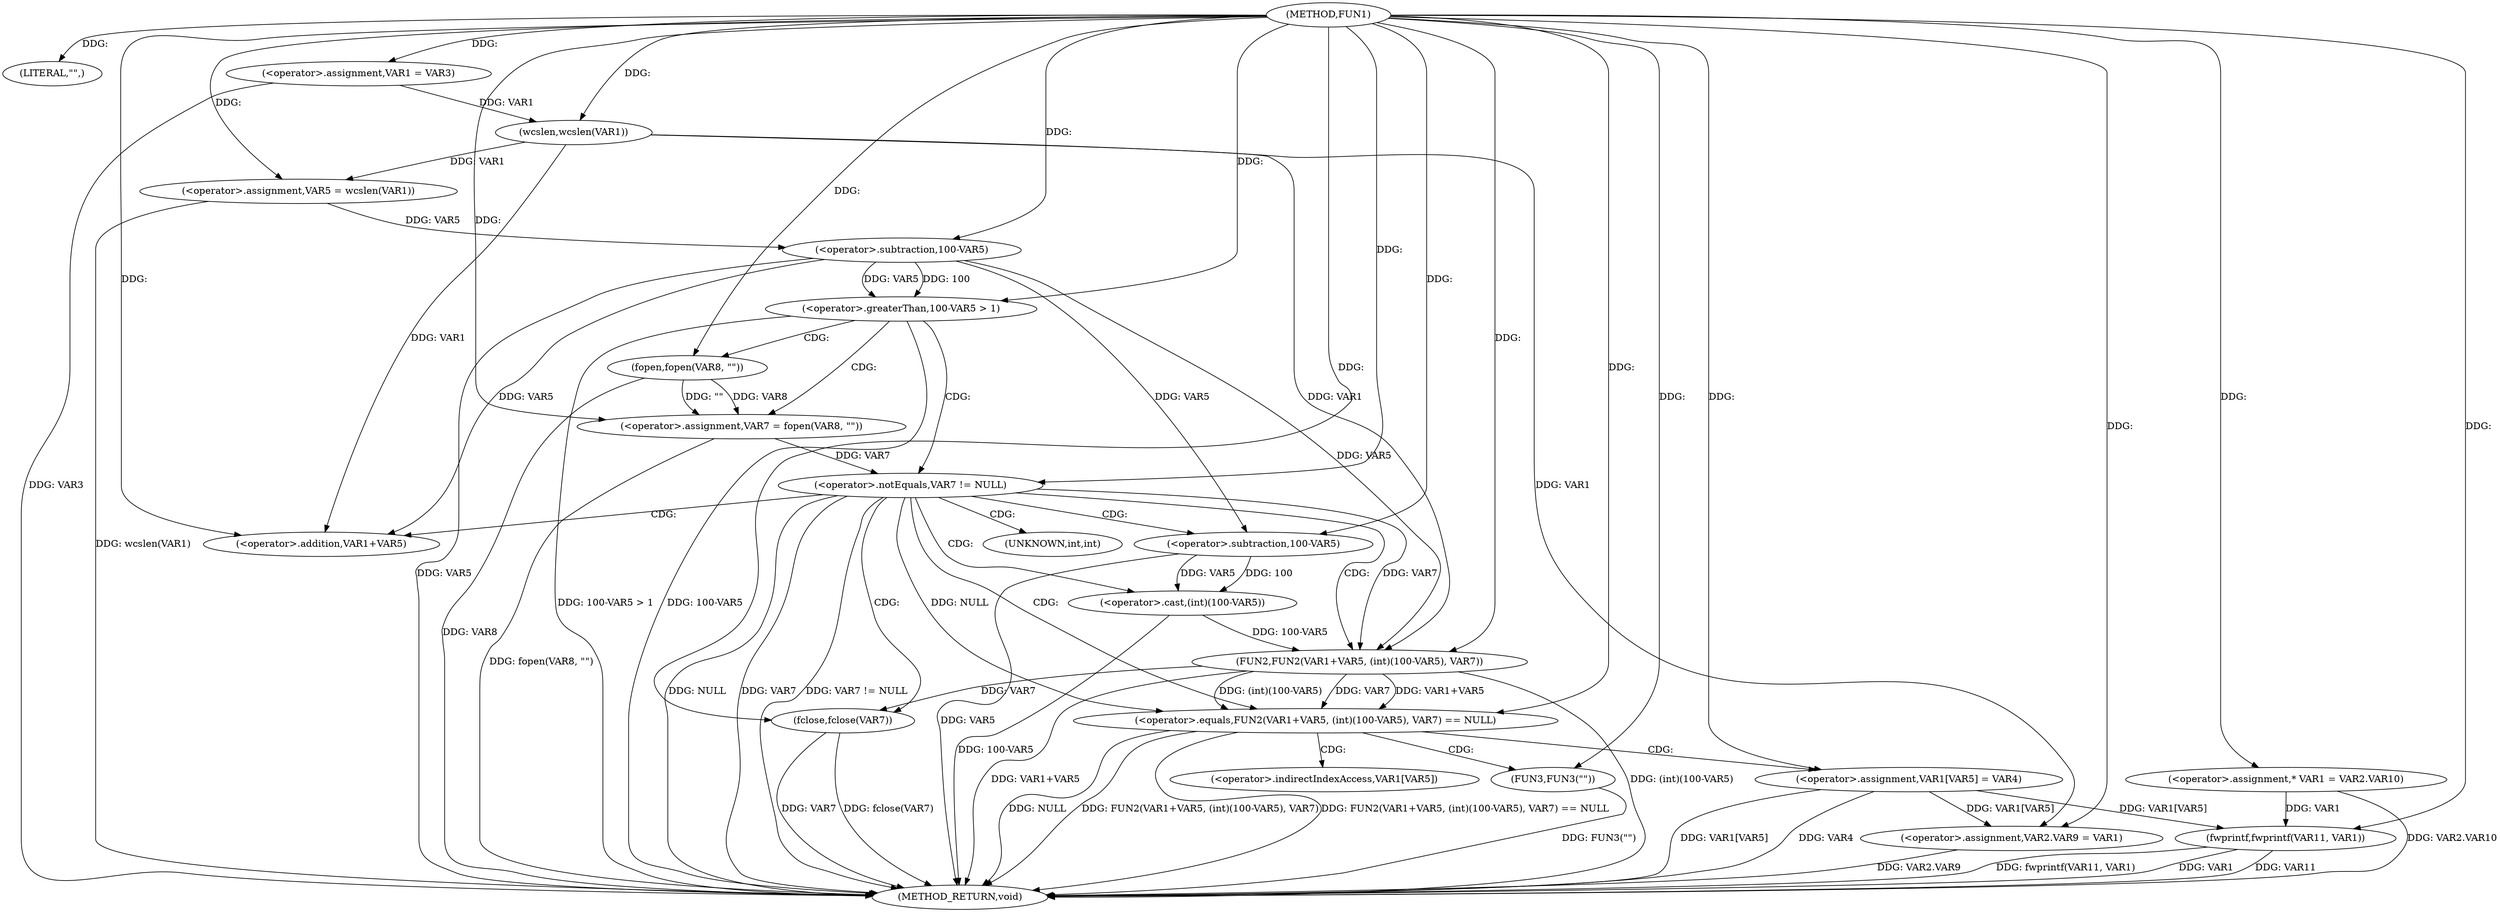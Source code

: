 digraph FUN1 {  
"1000100" [label = "(METHOD,FUN1)" ]
"1000170" [label = "(METHOD_RETURN,void)" ]
"1000104" [label = "(LITERAL,\"\",)" ]
"1000105" [label = "(<operator>.assignment,VAR1 = VAR3)" ]
"1000110" [label = "(<operator>.assignment,VAR5 = wcslen(VAR1))" ]
"1000112" [label = "(wcslen,wcslen(VAR1))" ]
"1000116" [label = "(<operator>.greaterThan,100-VAR5 > 1)" ]
"1000117" [label = "(<operator>.subtraction,100-VAR5)" ]
"1000122" [label = "(<operator>.assignment,VAR7 = fopen(VAR8, \"\"))" ]
"1000124" [label = "(fopen,fopen(VAR8, \"\"))" ]
"1000128" [label = "(<operator>.notEquals,VAR7 != NULL)" ]
"1000133" [label = "(<operator>.equals,FUN2(VAR1+VAR5, (int)(100-VAR5), VAR7) == NULL)" ]
"1000134" [label = "(FUN2,FUN2(VAR1+VAR5, (int)(100-VAR5), VAR7))" ]
"1000135" [label = "(<operator>.addition,VAR1+VAR5)" ]
"1000138" [label = "(<operator>.cast,(int)(100-VAR5))" ]
"1000140" [label = "(<operator>.subtraction,100-VAR5)" ]
"1000146" [label = "(FUN3,FUN3(\"\"))" ]
"1000148" [label = "(<operator>.assignment,VAR1[VAR5] = VAR4)" ]
"1000153" [label = "(fclose,fclose(VAR7))" ]
"1000155" [label = "(<operator>.assignment,VAR2.VAR9 = VAR1)" ]
"1000162" [label = "(<operator>.assignment,* VAR1 = VAR2.VAR10)" ]
"1000167" [label = "(fwprintf,fwprintf(VAR11, VAR1))" ]
"1000139" [label = "(UNKNOWN,int,int)" ]
"1000149" [label = "(<operator>.indirectIndexAccess,VAR1[VAR5])" ]
  "1000116" -> "1000170"  [ label = "DDG: 100-VAR5"] 
  "1000140" -> "1000170"  [ label = "DDG: VAR5"] 
  "1000124" -> "1000170"  [ label = "DDG: VAR8"] 
  "1000105" -> "1000170"  [ label = "DDG: VAR3"] 
  "1000167" -> "1000170"  [ label = "DDG: VAR1"] 
  "1000153" -> "1000170"  [ label = "DDG: fclose(VAR7)"] 
  "1000153" -> "1000170"  [ label = "DDG: VAR7"] 
  "1000117" -> "1000170"  [ label = "DDG: VAR5"] 
  "1000116" -> "1000170"  [ label = "DDG: 100-VAR5 > 1"] 
  "1000122" -> "1000170"  [ label = "DDG: fopen(VAR8, \"\")"] 
  "1000167" -> "1000170"  [ label = "DDG: VAR11"] 
  "1000128" -> "1000170"  [ label = "DDG: NULL"] 
  "1000162" -> "1000170"  [ label = "DDG: VAR2.VAR10"] 
  "1000138" -> "1000170"  [ label = "DDG: 100-VAR5"] 
  "1000148" -> "1000170"  [ label = "DDG: VAR4"] 
  "1000128" -> "1000170"  [ label = "DDG: VAR7"] 
  "1000133" -> "1000170"  [ label = "DDG: NULL"] 
  "1000167" -> "1000170"  [ label = "DDG: fwprintf(VAR11, VAR1)"] 
  "1000133" -> "1000170"  [ label = "DDG: FUN2(VAR1+VAR5, (int)(100-VAR5), VAR7)"] 
  "1000148" -> "1000170"  [ label = "DDG: VAR1[VAR5]"] 
  "1000133" -> "1000170"  [ label = "DDG: FUN2(VAR1+VAR5, (int)(100-VAR5), VAR7) == NULL"] 
  "1000110" -> "1000170"  [ label = "DDG: wcslen(VAR1)"] 
  "1000134" -> "1000170"  [ label = "DDG: VAR1+VAR5"] 
  "1000134" -> "1000170"  [ label = "DDG: (int)(100-VAR5)"] 
  "1000128" -> "1000170"  [ label = "DDG: VAR7 != NULL"] 
  "1000155" -> "1000170"  [ label = "DDG: VAR2.VAR9"] 
  "1000146" -> "1000170"  [ label = "DDG: FUN3(\"\")"] 
  "1000100" -> "1000104"  [ label = "DDG: "] 
  "1000100" -> "1000105"  [ label = "DDG: "] 
  "1000112" -> "1000110"  [ label = "DDG: VAR1"] 
  "1000100" -> "1000110"  [ label = "DDG: "] 
  "1000105" -> "1000112"  [ label = "DDG: VAR1"] 
  "1000100" -> "1000112"  [ label = "DDG: "] 
  "1000117" -> "1000116"  [ label = "DDG: 100"] 
  "1000117" -> "1000116"  [ label = "DDG: VAR5"] 
  "1000100" -> "1000117"  [ label = "DDG: "] 
  "1000110" -> "1000117"  [ label = "DDG: VAR5"] 
  "1000100" -> "1000116"  [ label = "DDG: "] 
  "1000124" -> "1000122"  [ label = "DDG: VAR8"] 
  "1000124" -> "1000122"  [ label = "DDG: \"\""] 
  "1000100" -> "1000122"  [ label = "DDG: "] 
  "1000100" -> "1000124"  [ label = "DDG: "] 
  "1000122" -> "1000128"  [ label = "DDG: VAR7"] 
  "1000100" -> "1000128"  [ label = "DDG: "] 
  "1000134" -> "1000133"  [ label = "DDG: VAR1+VAR5"] 
  "1000134" -> "1000133"  [ label = "DDG: (int)(100-VAR5)"] 
  "1000134" -> "1000133"  [ label = "DDG: VAR7"] 
  "1000112" -> "1000134"  [ label = "DDG: VAR1"] 
  "1000100" -> "1000134"  [ label = "DDG: "] 
  "1000117" -> "1000134"  [ label = "DDG: VAR5"] 
  "1000112" -> "1000135"  [ label = "DDG: VAR1"] 
  "1000100" -> "1000135"  [ label = "DDG: "] 
  "1000117" -> "1000135"  [ label = "DDG: VAR5"] 
  "1000138" -> "1000134"  [ label = "DDG: 100-VAR5"] 
  "1000140" -> "1000138"  [ label = "DDG: 100"] 
  "1000140" -> "1000138"  [ label = "DDG: VAR5"] 
  "1000100" -> "1000140"  [ label = "DDG: "] 
  "1000117" -> "1000140"  [ label = "DDG: VAR5"] 
  "1000128" -> "1000134"  [ label = "DDG: VAR7"] 
  "1000128" -> "1000133"  [ label = "DDG: NULL"] 
  "1000100" -> "1000133"  [ label = "DDG: "] 
  "1000100" -> "1000146"  [ label = "DDG: "] 
  "1000100" -> "1000148"  [ label = "DDG: "] 
  "1000134" -> "1000153"  [ label = "DDG: VAR7"] 
  "1000100" -> "1000153"  [ label = "DDG: "] 
  "1000148" -> "1000155"  [ label = "DDG: VAR1[VAR5]"] 
  "1000112" -> "1000155"  [ label = "DDG: VAR1"] 
  "1000100" -> "1000155"  [ label = "DDG: "] 
  "1000100" -> "1000162"  [ label = "DDG: "] 
  "1000100" -> "1000167"  [ label = "DDG: "] 
  "1000148" -> "1000167"  [ label = "DDG: VAR1[VAR5]"] 
  "1000162" -> "1000167"  [ label = "DDG: VAR1"] 
  "1000116" -> "1000128"  [ label = "CDG: "] 
  "1000116" -> "1000124"  [ label = "CDG: "] 
  "1000116" -> "1000122"  [ label = "CDG: "] 
  "1000128" -> "1000153"  [ label = "CDG: "] 
  "1000128" -> "1000139"  [ label = "CDG: "] 
  "1000128" -> "1000135"  [ label = "CDG: "] 
  "1000128" -> "1000133"  [ label = "CDG: "] 
  "1000128" -> "1000140"  [ label = "CDG: "] 
  "1000128" -> "1000138"  [ label = "CDG: "] 
  "1000128" -> "1000134"  [ label = "CDG: "] 
  "1000133" -> "1000148"  [ label = "CDG: "] 
  "1000133" -> "1000146"  [ label = "CDG: "] 
  "1000133" -> "1000149"  [ label = "CDG: "] 
}
